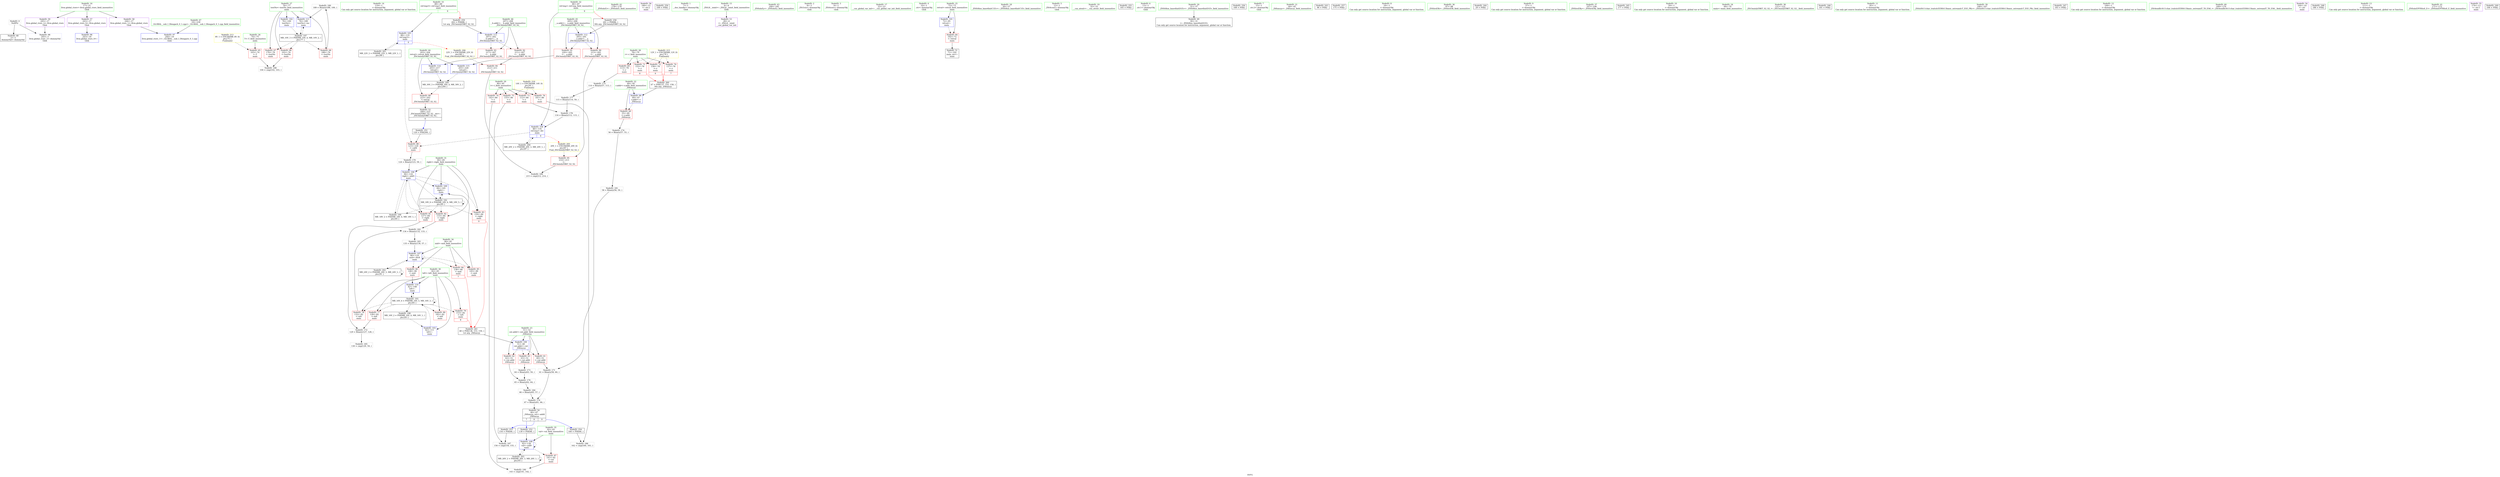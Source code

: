 digraph "SVFG" {
	label="SVFG";

	Node0x55567a2d10e0 [shape=record,color=grey,label="{NodeID: 0\nNullPtr}"];
	Node0x55567a2d10e0 -> Node0x55567a2dc350[style=solid];
	Node0x55567a2d10e0 -> Node0x55567a2dbd40[style=solid];
	Node0x55567a2e49a0 [shape=record,color=grey,label="{NodeID: 180\n189 = Binary(188, 100, )\n}"];
	Node0x55567a2e49a0 -> Node0x55567a2db7e0[style=solid];
	Node0x55567a2dbc40 [shape=record,color=blue,label="{NodeID: 97\n244\<--19\nllvm.global_ctors_1\<--_GLOBAL__sub_I_Dlougach_0_1.cpp\nGlob }"];
	Node0x55567a2d9430 [shape=record,color=green,label="{NodeID: 14\n119\<--1\n\<--dummyObj\nCan only get source location for instruction, argument, global var or function.}"];
	Node0x55567a2db7e0 [shape=record,color=blue,label="{NodeID: 111\n76\<--189\ntestNo\<--inc\nmain\n}"];
	Node0x55567a2db7e0 -> Node0x55567a2ee550[style=dashed];
	Node0x55567a2da140 [shape=record,color=green,label="{NodeID: 28\n78\<--79\nr\<--r_field_insensitive\nmain\n}"];
	Node0x55567a2da140 -> Node0x55567a2dd550[style=solid];
	Node0x55567a2da140 -> Node0x55567a2dd620[style=solid];
	Node0x55567a2da140 -> Node0x55567a2dd6f0[style=solid];
	Node0x55567a2da140 -> Node0x55567a2dd7c0[style=solid];
	Node0x55567a2dadc0 [shape=record,color=green,label="{NodeID: 42\n178\<--179\n_ZNSolsEi\<--_ZNSolsEi_field_insensitive\n}"];
	Node0x55567a2dca30 [shape=record,color=purple,label="{NodeID: 56\n180\<--15\n\<--.str.2\nmain\n}"];
	Node0x55567a2dd620 [shape=record,color=red,label="{NodeID: 70\n137\<--78\n\<--r\nmain\n|{<s0>7}}"];
	Node0x55567a2dd620:s0 -> Node0x55567a2fee70[style=solid,color=red];
	Node0x55567a2fe260 [shape=record,color=black,label="{NodeID: 250\n109 = PHI()\n}"];
	Node0x55567a2de180 [shape=record,color=red,label="{NodeID: 84\n138\<--90\n\<--mid\nmain\n|{<s0>7}}"];
	Node0x55567a2de180:s0 -> Node0x55567a2ff150[style=solid,color=red];
	Node0x55567a2d84c0 [shape=record,color=green,label="{NodeID: 1\n7\<--1\n__dso_handle\<--dummyObj\nGlob }"];
	Node0x55567a2e4b20 [shape=record,color=grey,label="{NodeID: 181\n58 = Binary(56, 59, )\n}"];
	Node0x55567a2e4b20 -> Node0x55567a2e3c20[style=solid];
	Node0x55567a2dbd40 [shape=record,color=blue, style = dotted,label="{NodeID: 98\n245\<--3\nllvm.global_ctors_2\<--dummyVal\nGlob }"];
	Node0x55567a2d9530 [shape=record,color=green,label="{NodeID: 15\n4\<--6\n_ZStL8__ioinit\<--_ZStL8__ioinit_field_insensitive\nGlob }"];
	Node0x55567a2d9530 -> Node0x55567a2dc7c0[style=solid];
	Node0x55567a2db8b0 [shape=record,color=blue,label="{NodeID: 112\n205\<--201\n__a.addr\<--__a\n_ZSt3minIyERKT_S2_S2_\n}"];
	Node0x55567a2db8b0 -> Node0x55567a2de660[style=dashed];
	Node0x55567a2db8b0 -> Node0x55567a2de730[style=dashed];
	Node0x55567a2da210 [shape=record,color=green,label="{NodeID: 29\n80\<--81\nt\<--t_field_insensitive\nmain\n}"];
	Node0x55567a2da210 -> Node0x55567a2dd890[style=solid];
	Node0x55567a2da210 -> Node0x55567a2dd960[style=solid];
	Node0x55567a2da210 -> Node0x55567a2dda30[style=solid];
	Node0x55567a2da210 -> Node0x55567a2ddb00[style=solid];
	Node0x55567a2daec0 [shape=record,color=green,label="{NodeID: 43\n184\<--185\n_ZNSolsEy\<--_ZNSolsEy_field_insensitive\n}"];
	Node0x55567a2dcb00 [shape=record,color=purple,label="{NodeID: 57\n243\<--17\nllvm.global_ctors_0\<--llvm.global_ctors\nGlob }"];
	Node0x55567a2dcb00 -> Node0x55567a2dbb40[style=solid];
	Node0x55567a2dd6f0 [shape=record,color=red,label="{NodeID: 71\n152\<--78\n\<--r\nmain\n|{<s0>8}}"];
	Node0x55567a2dd6f0:s0 -> Node0x55567a2fee70[style=solid,color=red];
	Node0x55567a2fe330 [shape=record,color=black,label="{NodeID: 251\n120 = PHI(200, )\n}"];
	Node0x55567a2fe330 -> Node0x55567a2de4c0[style=solid];
	Node0x55567a2de250 [shape=record,color=red,label="{NodeID: 85\n145\<--90\n\<--mid\nmain\n}"];
	Node0x55567a2de250 -> Node0x55567a2db640[style=solid];
	Node0x55567a2d8550 [shape=record,color=green,label="{NodeID: 2\n8\<--1\n_ZSt3cin\<--dummyObj\nGlob }"];
	Node0x55567a2e4ca0 [shape=record,color=grey,label="{NodeID: 182\n134 = Binary(132, 133, )\n}"];
	Node0x55567a2e4ca0 -> Node0x55567a2e4e20[style=solid];
	Node0x55567a2dbe40 [shape=record,color=blue,label="{NodeID: 99\n49\<--47\nr.addr\<--r\n_Z4funcyy\n}"];
	Node0x55567a2dbe40 -> Node0x55567a2dce00[style=dashed];
	Node0x55567a2d9630 [shape=record,color=green,label="{NodeID: 16\n17\<--21\nllvm.global_ctors\<--llvm.global_ctors_field_insensitive\nGlob }"];
	Node0x55567a2d9630 -> Node0x55567a2dcb00[style=solid];
	Node0x55567a2d9630 -> Node0x55567a2dcc00[style=solid];
	Node0x55567a2d9630 -> Node0x55567a2dcd00[style=solid];
	Node0x55567a2db980 [shape=record,color=blue,label="{NodeID: 113\n207\<--202\n__b.addr\<--__b\n_ZSt3minIyERKT_S2_S2_\n}"];
	Node0x55567a2db980 -> Node0x55567a2de800[style=dashed];
	Node0x55567a2db980 -> Node0x55567a2de8d0[style=dashed];
	Node0x55567a2da2e0 [shape=record,color=green,label="{NodeID: 30\n82\<--83\nleft\<--left_field_insensitive\nmain\n}"];
	Node0x55567a2da2e0 -> Node0x55567a2ddbd0[style=solid];
	Node0x55567a2da2e0 -> Node0x55567a2ddca0[style=solid];
	Node0x55567a2da2e0 -> Node0x55567a2ddd70[style=solid];
	Node0x55567a2da2e0 -> Node0x55567a2dde40[style=solid];
	Node0x55567a2da2e0 -> Node0x55567a2dc180[style=solid];
	Node0x55567a2da2e0 -> Node0x55567a2db710[style=solid];
	Node0x55567a2dafc0 [shape=record,color=green,label="{NodeID: 44\n203\<--204\nretval\<--retval_field_insensitive\n_ZSt3minIyERKT_S2_S2_\n}"];
	Node0x55567a2dafc0 -> Node0x55567a2de590[style=solid];
	Node0x55567a2dafc0 -> Node0x55567a2dba50[style=solid];
	Node0x55567a2dafc0 -> Node0x55567a2e0ba0[style=solid];
	Node0x55567a2dcc00 [shape=record,color=purple,label="{NodeID: 58\n244\<--17\nllvm.global_ctors_1\<--llvm.global_ctors\nGlob }"];
	Node0x55567a2dcc00 -> Node0x55567a2dbc40[style=solid];
	Node0x55567a2dd7c0 [shape=record,color=red,label="{NodeID: 72\n158\<--78\n\<--r\nmain\n|{<s0>9}}"];
	Node0x55567a2dd7c0:s0 -> Node0x55567a2fee70[style=solid,color=red];
	Node0x55567a2fe4f0 [shape=record,color=black,label="{NodeID: 252\n139 = PHI(46, )\n}"];
	Node0x55567a2fe4f0 -> Node0x55567a2db570[style=solid];
	Node0x55567a2de320 [shape=record,color=red,label="{NodeID: 86\n148\<--90\n\<--mid\nmain\n}"];
	Node0x55567a2de320 -> Node0x55567a2db710[style=solid];
	Node0x55567a2d85e0 [shape=record,color=green,label="{NodeID: 3\n9\<--1\n_ZSt4cerr\<--dummyObj\nGlob }"];
	Node0x55567a2e4e20 [shape=record,color=grey,label="{NodeID: 183\n135 = Binary(134, 57, )\n}"];
	Node0x55567a2e4e20 -> Node0x55567a2db4a0[style=solid];
	Node0x55567a2dbf10 [shape=record,color=blue,label="{NodeID: 100\n51\<--48\ncnt.addr\<--cnt\n_Z4funcyy\n}"];
	Node0x55567a2dbf10 -> Node0x55567a2dced0[style=dashed];
	Node0x55567a2dbf10 -> Node0x55567a2dcfa0[style=dashed];
	Node0x55567a2dbf10 -> Node0x55567a2dd070[style=dashed];
	Node0x55567a2d9730 [shape=record,color=green,label="{NodeID: 17\n22\<--23\n__cxx_global_var_init\<--__cxx_global_var_init_field_insensitive\n}"];
	Node0x55567a2ee550 [shape=record,color=black,label="{NodeID: 197\nMR_10V_3 = PHI(MR_10V_4, MR_10V_2, )\npts\{77 \}\n}"];
	Node0x55567a2ee550 -> Node0x55567a2dd2e0[style=dashed];
	Node0x55567a2ee550 -> Node0x55567a2dd3b0[style=dashed];
	Node0x55567a2ee550 -> Node0x55567a2dd480[style=dashed];
	Node0x55567a2ee550 -> Node0x55567a2db7e0[style=dashed];
	Node0x55567a2dba50 [shape=record,color=blue,label="{NodeID: 114\n203\<--217\nretval\<--\n_ZSt3minIyERKT_S2_S2_\n}"];
	Node0x55567a2dba50 -> Node0x55567a2f0850[style=dashed];
	Node0x55567a2da3b0 [shape=record,color=green,label="{NodeID: 31\n84\<--85\nright\<--right_field_insensitive\nmain\n}"];
	Node0x55567a2da3b0 -> Node0x55567a2ddf10[style=solid];
	Node0x55567a2da3b0 -> Node0x55567a2ddfe0[style=solid];
	Node0x55567a2da3b0 -> Node0x55567a2de0b0[style=solid];
	Node0x55567a2da3b0 -> Node0x55567a2db3d0[style=solid];
	Node0x55567a2da3b0 -> Node0x55567a2db640[style=solid];
	Node0x55567a2db090 [shape=record,color=green,label="{NodeID: 45\n205\<--206\n__a.addr\<--__a.addr_field_insensitive\n_ZSt3minIyERKT_S2_S2_\n}"];
	Node0x55567a2db090 -> Node0x55567a2de660[style=solid];
	Node0x55567a2db090 -> Node0x55567a2de730[style=solid];
	Node0x55567a2db090 -> Node0x55567a2db8b0[style=solid];
	Node0x55567a2dcd00 [shape=record,color=purple,label="{NodeID: 59\n245\<--17\nllvm.global_ctors_2\<--llvm.global_ctors\nGlob }"];
	Node0x55567a2dcd00 -> Node0x55567a2dbd40[style=solid];
	Node0x55567a2dd890 [shape=record,color=red,label="{NodeID: 73\n112\<--80\n\<--t\nmain\n}"];
	Node0x55567a2dd890 -> Node0x55567a2e46a0[style=solid];
	Node0x55567a2fe5f0 [shape=record,color=black,label="{NodeID: 253\n154 = PHI(46, )\n}"];
	Node0x55567a2fe5f0 -> Node0x55567a2e5420[style=solid];
	Node0x55567a2e3aa0 [shape=record,color=grey,label="{NodeID: 170\n124 = Binary(123, 59, )\n}"];
	Node0x55567a2e3aa0 -> Node0x55567a2db3d0[style=solid];
	Node0x55567a2de3f0 [shape=record,color=red,label="{NodeID: 87\n141\<--92\n\<--val\nmain\n}"];
	Node0x55567a2de3f0 -> Node0x55567a2e58a0[style=solid];
	Node0x55567a2d8670 [shape=record,color=green,label="{NodeID: 4\n10\<--1\n.str\<--dummyObj\nGlob }"];
	Node0x55567a2e4fa0 [shape=record,color=grey,label="{NodeID: 184\n66 = Binary(65, 57, )\n}"];
	Node0x55567a2e4fa0 -> Node0x55567a2e43a0[style=solid];
	Node0x55567a2dbfe0 [shape=record,color=blue,label="{NodeID: 101\n72\<--95\nretval\<--\nmain\n}"];
	Node0x55567a2dbfe0 -> Node0x55567a2dd140[style=dashed];
	Node0x55567a2d9830 [shape=record,color=green,label="{NodeID: 18\n26\<--27\n_ZNSt8ios_base4InitC1Ev\<--_ZNSt8ios_base4InitC1Ev_field_insensitive\n}"];
	Node0x55567a2eea50 [shape=record,color=black,label="{NodeID: 198\nMR_16V_2 = PHI(MR_16V_4, MR_16V_1, )\npts\{83 \}\n}"];
	Node0x55567a2eea50 -> Node0x55567a2dc180[style=dashed];
	Node0x55567a2e0ba0 [shape=record,color=blue,label="{NodeID: 115\n203\<--220\nretval\<--\n_ZSt3minIyERKT_S2_S2_\n}"];
	Node0x55567a2e0ba0 -> Node0x55567a2f0850[style=dashed];
	Node0x55567a2da480 [shape=record,color=green,label="{NodeID: 32\n86\<--87\nref.tmp\<--ref.tmp_field_insensitive\nmain\n|{|<s1>6}}"];
	Node0x55567a2da480 -> Node0x55567a2dc250[style=solid];
	Node0x55567a2da480:s1 -> Node0x55567a2feb90[style=solid,color=red];
	Node0x55567a2db160 [shape=record,color=green,label="{NodeID: 46\n207\<--208\n__b.addr\<--__b.addr_field_insensitive\n_ZSt3minIyERKT_S2_S2_\n}"];
	Node0x55567a2db160 -> Node0x55567a2de800[style=solid];
	Node0x55567a2db160 -> Node0x55567a2de8d0[style=solid];
	Node0x55567a2db160 -> Node0x55567a2db980[style=solid];
	Node0x55567a2dce00 [shape=record,color=red,label="{NodeID: 60\n55\<--49\n\<--r.addr\n_Z4funcyy\n}"];
	Node0x55567a2dce00 -> Node0x55567a2e40a0[style=solid];
	Node0x55567a2dd960 [shape=record,color=red,label="{NodeID: 74\n142\<--80\n\<--t\nmain\n}"];
	Node0x55567a2dd960 -> Node0x55567a2e58a0[style=solid];
	Node0x55567a2fe730 [shape=record,color=black,label="{NodeID: 254\n160 = PHI(46, )\n}"];
	Node0x55567a2fe730 -> Node0x55567a2e52a0[style=solid];
	Node0x55567a2e3c20 [shape=record,color=grey,label="{NodeID: 171\n61 = Binary(58, 60, )\n}"];
	Node0x55567a2e3c20 -> Node0x55567a2e43a0[style=solid];
	Node0x55567a2de4c0 [shape=record,color=red,label="{NodeID: 88\n123\<--120\n\<--call4\nmain\n}"];
	Node0x55567a2de4c0 -> Node0x55567a2e3aa0[style=solid];
	Node0x55567a2d8eb0 [shape=record,color=green,label="{NodeID: 5\n12\<--1\n_ZSt4cout\<--dummyObj\nGlob }"];
	Node0x55567a2e5120 [shape=record,color=grey,label="{NodeID: 185\n130 = cmp(129, 59, )\n}"];
	Node0x55567a2dc0b0 [shape=record,color=blue,label="{NodeID: 102\n76\<--100\ntestNo\<--\nmain\n}"];
	Node0x55567a2dc0b0 -> Node0x55567a2ee550[style=dashed];
	Node0x55567a2d9930 [shape=record,color=green,label="{NodeID: 19\n32\<--33\n__cxa_atexit\<--__cxa_atexit_field_insensitive\n}"];
	Node0x55567a2eef50 [shape=record,color=black,label="{NodeID: 199\nMR_18V_2 = PHI(MR_18V_4, MR_18V_1, )\npts\{85 \}\n}"];
	Node0x55567a2eef50 -> Node0x55567a2db3d0[style=dashed];
	Node0x55567a2da550 [shape=record,color=green,label="{NodeID: 33\n88\<--89\nref.tmp3\<--ref.tmp3_field_insensitive\nmain\n|{|<s1>6}}"];
	Node0x55567a2da550 -> Node0x55567a2db300[style=solid];
	Node0x55567a2da550:s1 -> Node0x55567a2fed30[style=solid,color=red];
	Node0x55567a2f1ef0 [shape=record,color=yellow,style=double,label="{NodeID: 213\n8V_1 = ENCHI(MR_8V_0)\npts\{75 \}\nFun[main]}"];
	Node0x55567a2f1ef0 -> Node0x55567a2dd210[style=dashed];
	Node0x55567a2db230 [shape=record,color=green,label="{NodeID: 47\n19\<--239\n_GLOBAL__sub_I_Dlougach_0_1.cpp\<--_GLOBAL__sub_I_Dlougach_0_1.cpp_field_insensitive\n}"];
	Node0x55567a2db230 -> Node0x55567a2dbc40[style=solid];
	Node0x55567a2dced0 [shape=record,color=red,label="{NodeID: 61\n60\<--51\n\<--cnt.addr\n_Z4funcyy\n}"];
	Node0x55567a2dced0 -> Node0x55567a2e3c20[style=solid];
	Node0x55567a2dda30 [shape=record,color=red,label="{NodeID: 75\n155\<--80\n\<--t\nmain\n}"];
	Node0x55567a2dda30 -> Node0x55567a2e5420[style=solid];
	Node0x55567a2fe870 [shape=record,color=black,label="{NodeID: 255\n165 = PHI()\n}"];
	Node0x55567a2e3da0 [shape=record,color=grey,label="{NodeID: 172\n129 = Binary(127, 128, )\n}"];
	Node0x55567a2e3da0 -> Node0x55567a2e5120[style=solid];
	Node0x55567a2de590 [shape=record,color=red,label="{NodeID: 89\n223\<--203\n\<--retval\n_ZSt3minIyERKT_S2_S2_\n}"];
	Node0x55567a2de590 -> Node0x55567a2dc6f0[style=solid];
	Node0x55567a2d8f40 [shape=record,color=green,label="{NodeID: 6\n13\<--1\n.str.1\<--dummyObj\nGlob }"];
	Node0x55567a2e52a0 [shape=record,color=grey,label="{NodeID: 186\n162 = cmp(160, 161, )\n}"];
	Node0x55567a2dc180 [shape=record,color=blue,label="{NodeID: 103\n82\<--111\nleft\<--\nmain\n}"];
	Node0x55567a2dc180 -> Node0x55567a2df450[style=dashed];
	Node0x55567a2d9a30 [shape=record,color=green,label="{NodeID: 20\n31\<--37\n_ZNSt8ios_base4InitD1Ev\<--_ZNSt8ios_base4InitD1Ev_field_insensitive\n}"];
	Node0x55567a2d9a30 -> Node0x55567a2dc450[style=solid];
	Node0x55567a2ef450 [shape=record,color=black,label="{NodeID: 200\nMR_20V_2 = PHI(MR_20V_3, MR_20V_1, )\npts\{87 \}\n}"];
	Node0x55567a2ef450 -> Node0x55567a2dc250[style=dashed];
	Node0x55567a2da620 [shape=record,color=green,label="{NodeID: 34\n90\<--91\nmid\<--mid_field_insensitive\nmain\n}"];
	Node0x55567a2da620 -> Node0x55567a2de180[style=solid];
	Node0x55567a2da620 -> Node0x55567a2de250[style=solid];
	Node0x55567a2da620 -> Node0x55567a2de320[style=solid];
	Node0x55567a2da620 -> Node0x55567a2db4a0[style=solid];
	Node0x55567a2dc350 [shape=record,color=black,label="{NodeID: 48\n2\<--3\ndummyVal\<--dummyVal\n}"];
	Node0x55567a2dcfa0 [shape=record,color=red,label="{NodeID: 62\n62\<--51\n\<--cnt.addr\n_Z4funcyy\n}"];
	Node0x55567a2dcfa0 -> Node0x55567a2e4820[style=solid];
	Node0x55567a2ddb00 [shape=record,color=red,label="{NodeID: 76\n161\<--80\n\<--t\nmain\n}"];
	Node0x55567a2ddb00 -> Node0x55567a2e52a0[style=solid];
	Node0x55567a2fe940 [shape=record,color=black,label="{NodeID: 256\n168 = PHI()\n}"];
	Node0x55567a2e3f20 [shape=record,color=grey,label="{NodeID: 173\n64 = Binary(63, 59, )\n}"];
	Node0x55567a2e3f20 -> Node0x55567a2e4820[style=solid];
	Node0x55567a2de660 [shape=record,color=red,label="{NodeID: 90\n213\<--205\n\<--__a.addr\n_ZSt3minIyERKT_S2_S2_\n}"];
	Node0x55567a2de660 -> Node0x55567a2dea70[style=solid];
	Node0x55567a2d8fd0 [shape=record,color=green,label="{NodeID: 7\n15\<--1\n.str.2\<--dummyObj\nGlob }"];
	Node0x55567a2e5420 [shape=record,color=grey,label="{NodeID: 187\n156 = cmp(154, 155, )\n}"];
	Node0x55567a2dc250 [shape=record,color=blue,label="{NodeID: 104\n86\<--116\nref.tmp\<--div\nmain\n|{|<s2>6}}"];
	Node0x55567a2dc250 -> Node0x55567a2de4c0[style=dashed];
	Node0x55567a2dc250 -> Node0x55567a2ef450[style=dashed];
	Node0x55567a2dc250:s2 -> Node0x55567a2f0d50[style=dashed,color=red];
	Node0x55567a2d9b30 [shape=record,color=green,label="{NodeID: 21\n44\<--45\n_Z4funcyy\<--_Z4funcyy_field_insensitive\n}"];
	Node0x55567a2ef950 [shape=record,color=black,label="{NodeID: 201\nMR_22V_2 = PHI(MR_22V_3, MR_22V_1, )\npts\{89 \}\n}"];
	Node0x55567a2ef950 -> Node0x55567a2db300[style=dashed];
	Node0x55567a2da6f0 [shape=record,color=green,label="{NodeID: 35\n92\<--93\nval\<--val_field_insensitive\nmain\n}"];
	Node0x55567a2da6f0 -> Node0x55567a2de3f0[style=solid];
	Node0x55567a2da6f0 -> Node0x55567a2db570[style=solid];
	Node0x55567a2f20b0 [shape=record,color=yellow,style=double,label="{NodeID: 215\n12V_1 = ENCHI(MR_12V_0)\npts\{79 \}\nFun[main]}"];
	Node0x55567a2f20b0 -> Node0x55567a2dd550[style=dashed];
	Node0x55567a2f20b0 -> Node0x55567a2dd620[style=dashed];
	Node0x55567a2f20b0 -> Node0x55567a2dd6f0[style=dashed];
	Node0x55567a2f20b0 -> Node0x55567a2dd7c0[style=dashed];
	Node0x55567a2dc450 [shape=record,color=black,label="{NodeID: 49\n30\<--31\n\<--_ZNSt8ios_base4InitD1Ev\nCan only get source location for instruction, argument, global var or function.}"];
	Node0x55567a2dd070 [shape=record,color=red,label="{NodeID: 63\n63\<--51\n\<--cnt.addr\n_Z4funcyy\n}"];
	Node0x55567a2dd070 -> Node0x55567a2e3f20[style=solid];
	Node0x55567a098200 [shape=record,color=black,label="{NodeID: 243\n96 = PHI()\n}"];
	Node0x55567a2ddbd0 [shape=record,color=red,label="{NodeID: 77\n128\<--82\n\<--left\nmain\n}"];
	Node0x55567a2ddbd0 -> Node0x55567a2e3da0[style=solid];
	Node0x55567a2fea10 [shape=record,color=black,label="{NodeID: 257\n175 = PHI()\n}"];
	Node0x55567a2e40a0 [shape=record,color=grey,label="{NodeID: 174\n56 = Binary(57, 55, )\n}"];
	Node0x55567a2e40a0 -> Node0x55567a2e4b20[style=solid];
	Node0x55567a2de730 [shape=record,color=red,label="{NodeID: 91\n220\<--205\n\<--__a.addr\n_ZSt3minIyERKT_S2_S2_\n}"];
	Node0x55567a2de730 -> Node0x55567a2e0ba0[style=solid];
	Node0x55567a2d9060 [shape=record,color=green,label="{NodeID: 8\n18\<--1\n\<--dummyObj\nCan only get source location for instruction, argument, global var or function.}"];
	Node0x55567a2e55a0 [shape=record,color=grey,label="{NodeID: 188\n104 = cmp(102, 103, )\n}"];
	Node0x55567a2db300 [shape=record,color=blue,label="{NodeID: 105\n88\<--119\nref.tmp3\<--\nmain\n|{|<s2>6}}"];
	Node0x55567a2db300 -> Node0x55567a2de4c0[style=dashed];
	Node0x55567a2db300 -> Node0x55567a2ef950[style=dashed];
	Node0x55567a2db300:s2 -> Node0x55567a2f1870[style=dashed,color=red];
	Node0x55567a2d9c30 [shape=record,color=green,label="{NodeID: 22\n49\<--50\nr.addr\<--r.addr_field_insensitive\n_Z4funcyy\n}"];
	Node0x55567a2d9c30 -> Node0x55567a2dce00[style=solid];
	Node0x55567a2d9c30 -> Node0x55567a2dbe40[style=solid];
	Node0x55567a2efe50 [shape=record,color=black,label="{NodeID: 202\nMR_24V_2 = PHI(MR_24V_3, MR_24V_1, )\npts\{91 \}\n}"];
	Node0x55567a2efe50 -> Node0x55567a2db4a0[style=dashed];
	Node0x55567a2efe50 -> Node0x55567a2efe50[style=dashed];
	Node0x55567a2da7c0 [shape=record,color=green,label="{NodeID: 36\n97\<--98\n_ZNSirsERi\<--_ZNSirsERi_field_insensitive\n}"];
	Node0x55567a2f2190 [shape=record,color=yellow,style=double,label="{NodeID: 216\n14V_1 = ENCHI(MR_14V_0)\npts\{81 \}\nFun[main]}"];
	Node0x55567a2f2190 -> Node0x55567a2dd890[style=dashed];
	Node0x55567a2f2190 -> Node0x55567a2dd960[style=dashed];
	Node0x55567a2f2190 -> Node0x55567a2dda30[style=dashed];
	Node0x55567a2f2190 -> Node0x55567a2ddb00[style=dashed];
	Node0x55567a2dc550 [shape=record,color=black,label="{NodeID: 50\n46\<--67\n_Z4funcyy_ret\<--add4\n_Z4funcyy\n|{<s0>7|<s1>8|<s2>9}}"];
	Node0x55567a2dc550:s0 -> Node0x55567a2fe4f0[style=solid,color=blue];
	Node0x55567a2dc550:s1 -> Node0x55567a2fe5f0[style=solid,color=blue];
	Node0x55567a2dc550:s2 -> Node0x55567a2fe730[style=solid,color=blue];
	Node0x55567a2dd140 [shape=record,color=red,label="{NodeID: 64\n192\<--72\n\<--retval\nmain\n}"];
	Node0x55567a2dd140 -> Node0x55567a2dc620[style=solid];
	Node0x55567a2fdc00 [shape=record,color=black,label="{NodeID: 244\n29 = PHI()\n}"];
	Node0x55567a2ddca0 [shape=record,color=red,label="{NodeID: 78\n132\<--82\n\<--left\nmain\n}"];
	Node0x55567a2ddca0 -> Node0x55567a2e4ca0[style=solid];
	Node0x55567a2feb90 [shape=record,color=black,label="{NodeID: 258\n201 = PHI(86, )\n0th arg _ZSt3minIyERKT_S2_S2_ }"];
	Node0x55567a2feb90 -> Node0x55567a2db8b0[style=solid];
	Node0x55567a2e4220 [shape=record,color=grey,label="{NodeID: 175\n114 = Binary(57, 113, )\n}"];
	Node0x55567a2e4220 -> Node0x55567a2e4520[style=solid];
	Node0x55567a2de800 [shape=record,color=red,label="{NodeID: 92\n211\<--207\n\<--__b.addr\n_ZSt3minIyERKT_S2_S2_\n}"];
	Node0x55567a2de800 -> Node0x55567a2de9a0[style=solid];
	Node0x55567a2d90f0 [shape=record,color=green,label="{NodeID: 9\n57\<--1\n\<--dummyObj\nCan only get source location for instruction, argument, global var or function.}"];
	Node0x55567a2e5720 [shape=record,color=grey,label="{NodeID: 189\n215 = cmp(212, 214, )\n}"];
	Node0x55567a2db3d0 [shape=record,color=blue,label="{NodeID: 106\n84\<--124\nright\<--add5\nmain\n}"];
	Node0x55567a2db3d0 -> Node0x55567a2ddf10[style=dashed];
	Node0x55567a2db3d0 -> Node0x55567a2ddfe0[style=dashed];
	Node0x55567a2db3d0 -> Node0x55567a2de0b0[style=dashed];
	Node0x55567a2db3d0 -> Node0x55567a2db640[style=dashed];
	Node0x55567a2db3d0 -> Node0x55567a2def50[style=dashed];
	Node0x55567a2db3d0 -> Node0x55567a2eef50[style=dashed];
	Node0x55567a2d9d00 [shape=record,color=green,label="{NodeID: 23\n51\<--52\ncnt.addr\<--cnt.addr_field_insensitive\n_Z4funcyy\n}"];
	Node0x55567a2d9d00 -> Node0x55567a2dced0[style=solid];
	Node0x55567a2d9d00 -> Node0x55567a2dcfa0[style=solid];
	Node0x55567a2d9d00 -> Node0x55567a2dd070[style=solid];
	Node0x55567a2d9d00 -> Node0x55567a2dbf10[style=solid];
	Node0x55567a2f0350 [shape=record,color=black,label="{NodeID: 203\nMR_26V_2 = PHI(MR_26V_3, MR_26V_1, )\npts\{93 \}\n}"];
	Node0x55567a2f0350 -> Node0x55567a2db570[style=dashed];
	Node0x55567a2f0350 -> Node0x55567a2f0350[style=dashed];
	Node0x55567a2da8c0 [shape=record,color=green,label="{NodeID: 37\n107\<--108\n_ZNSirsERy\<--_ZNSirsERy_field_insensitive\n}"];
	Node0x55567a2dc620 [shape=record,color=black,label="{NodeID: 51\n71\<--192\nmain_ret\<--\nmain\n}"];
	Node0x55567a2dd210 [shape=record,color=red,label="{NodeID: 65\n103\<--74\n\<--T\nmain\n}"];
	Node0x55567a2dd210 -> Node0x55567a2e55a0[style=solid];
	Node0x55567a2fdd00 [shape=record,color=black,label="{NodeID: 245\n177 = PHI()\n}"];
	Node0x55567a2ddd70 [shape=record,color=red,label="{NodeID: 79\n153\<--82\n\<--left\nmain\n|{<s0>8}}"];
	Node0x55567a2ddd70:s0 -> Node0x55567a2ff150[style=solid,color=red];
	Node0x55567a2fed30 [shape=record,color=black,label="{NodeID: 259\n202 = PHI(88, )\n1st arg _ZSt3minIyERKT_S2_S2_ }"];
	Node0x55567a2fed30 -> Node0x55567a2db980[style=solid];
	Node0x55567a2e43a0 [shape=record,color=grey,label="{NodeID: 176\n67 = Binary(61, 66, )\n}"];
	Node0x55567a2e43a0 -> Node0x55567a2dc550[style=solid];
	Node0x55567a2de8d0 [shape=record,color=red,label="{NodeID: 93\n217\<--207\n\<--__b.addr\n_ZSt3minIyERKT_S2_S2_\n}"];
	Node0x55567a2de8d0 -> Node0x55567a2dba50[style=solid];
	Node0x55567a2d9180 [shape=record,color=green,label="{NodeID: 10\n59\<--1\n\<--dummyObj\nCan only get source location for instruction, argument, global var or function.}"];
	Node0x55567a2e58a0 [shape=record,color=grey,label="{NodeID: 190\n143 = cmp(141, 142, )\n}"];
	Node0x55567a2db4a0 [shape=record,color=blue,label="{NodeID: 107\n90\<--135\nmid\<--div8\nmain\n}"];
	Node0x55567a2db4a0 -> Node0x55567a2de180[style=dashed];
	Node0x55567a2db4a0 -> Node0x55567a2de250[style=dashed];
	Node0x55567a2db4a0 -> Node0x55567a2de320[style=dashed];
	Node0x55567a2db4a0 -> Node0x55567a2db4a0[style=dashed];
	Node0x55567a2db4a0 -> Node0x55567a2efe50[style=dashed];
	Node0x55567a2d9dd0 [shape=record,color=green,label="{NodeID: 24\n69\<--70\nmain\<--main_field_insensitive\n}"];
	Node0x55567a2f0850 [shape=record,color=black,label="{NodeID: 204\nMR_30V_3 = PHI(MR_30V_4, MR_30V_2, )\npts\{204 \}\n}"];
	Node0x55567a2f0850 -> Node0x55567a2de590[style=dashed];
	Node0x55567a2da9c0 [shape=record,color=green,label="{NodeID: 38\n121\<--122\n_ZSt3minIyERKT_S2_S2_\<--_ZSt3minIyERKT_S2_S2__field_insensitive\n}"];
	Node0x55567a2dc6f0 [shape=record,color=black,label="{NodeID: 52\n200\<--223\n_ZSt3minIyERKT_S2_S2__ret\<--\n_ZSt3minIyERKT_S2_S2_\n|{<s0>6}}"];
	Node0x55567a2dc6f0:s0 -> Node0x55567a2fe330[style=solid,color=blue];
	Node0x55567a2dd2e0 [shape=record,color=red,label="{NodeID: 66\n102\<--76\n\<--testNo\nmain\n}"];
	Node0x55567a2dd2e0 -> Node0x55567a2e55a0[style=solid];
	Node0x55567a2fde60 [shape=record,color=black,label="{NodeID: 246\n181 = PHI()\n}"];
	Node0x55567a2dde40 [shape=record,color=red,label="{NodeID: 80\n182\<--82\n\<--left\nmain\n}"];
	Node0x55567a2fee70 [shape=record,color=black,label="{NodeID: 260\n47 = PHI(137, 152, 158, )\n0th arg _Z4funcyy }"];
	Node0x55567a2fee70 -> Node0x55567a2dbe40[style=solid];
	Node0x55567a2e4520 [shape=record,color=grey,label="{NodeID: 177\n115 = Binary(114, 59, )\n}"];
	Node0x55567a2e4520 -> Node0x55567a2e46a0[style=solid];
	Node0x55567a2de9a0 [shape=record,color=red,label="{NodeID: 94\n212\<--211\n\<--\n_ZSt3minIyERKT_S2_S2_\n}"];
	Node0x55567a2de9a0 -> Node0x55567a2e5720[style=solid];
	Node0x55567a2d9210 [shape=record,color=green,label="{NodeID: 11\n95\<--1\n\<--dummyObj\nCan only get source location for instruction, argument, global var or function.}"];
	Node0x55567a2db570 [shape=record,color=blue,label="{NodeID: 108\n92\<--139\nval\<--call9\nmain\n}"];
	Node0x55567a2db570 -> Node0x55567a2de3f0[style=dashed];
	Node0x55567a2db570 -> Node0x55567a2db570[style=dashed];
	Node0x55567a2db570 -> Node0x55567a2f0350[style=dashed];
	Node0x55567a2d9ed0 [shape=record,color=green,label="{NodeID: 25\n72\<--73\nretval\<--retval_field_insensitive\nmain\n}"];
	Node0x55567a2d9ed0 -> Node0x55567a2dd140[style=solid];
	Node0x55567a2d9ed0 -> Node0x55567a2dbfe0[style=solid];
	Node0x55567a2f0d50 [shape=record,color=yellow,style=double,label="{NodeID: 205\n20V_1 = ENCHI(MR_20V_0)\npts\{87 \}\nFun[_ZSt3minIyERKT_S2_S2_]}"];
	Node0x55567a2f0d50 -> Node0x55567a2dea70[style=dashed];
	Node0x55567a2daac0 [shape=record,color=green,label="{NodeID: 39\n166\<--167\n_ZStlsISt11char_traitsIcEERSt13basic_ostreamIcT_ES5_PKc\<--_ZStlsISt11char_traitsIcEERSt13basic_ostreamIcT_ES5_PKc_field_insensitive\n}"];
	Node0x55567a2dc7c0 [shape=record,color=purple,label="{NodeID: 53\n28\<--4\n\<--_ZStL8__ioinit\n__cxx_global_var_init\n}"];
	Node0x55567a2dd3b0 [shape=record,color=red,label="{NodeID: 67\n176\<--76\n\<--testNo\nmain\n}"];
	Node0x55567a2fdf60 [shape=record,color=black,label="{NodeID: 247\n183 = PHI()\n}"];
	Node0x55567a2ddf10 [shape=record,color=red,label="{NodeID: 81\n127\<--84\n\<--right\nmain\n}"];
	Node0x55567a2ddf10 -> Node0x55567a2e3da0[style=solid];
	Node0x55567a2ff150 [shape=record,color=black,label="{NodeID: 261\n48 = PHI(138, 153, 159, )\n1st arg _Z4funcyy }"];
	Node0x55567a2ff150 -> Node0x55567a2dbf10[style=solid];
	Node0x55567a2e46a0 [shape=record,color=grey,label="{NodeID: 178\n116 = Binary(112, 115, )\n}"];
	Node0x55567a2e46a0 -> Node0x55567a2dc250[style=solid];
	Node0x55567a2dea70 [shape=record,color=red,label="{NodeID: 95\n214\<--213\n\<--\n_ZSt3minIyERKT_S2_S2_\n}"];
	Node0x55567a2dea70 -> Node0x55567a2e5720[style=solid];
	Node0x55567a2d92a0 [shape=record,color=green,label="{NodeID: 12\n100\<--1\n\<--dummyObj\nCan only get source location for instruction, argument, global var or function.}"];
	Node0x55567a2def50 [shape=record,color=black,label="{NodeID: 192\nMR_18V_6 = PHI(MR_18V_4, MR_18V_5, )\npts\{85 \}\n}"];
	Node0x55567a2def50 -> Node0x55567a2ddf10[style=dashed];
	Node0x55567a2def50 -> Node0x55567a2ddfe0[style=dashed];
	Node0x55567a2def50 -> Node0x55567a2de0b0[style=dashed];
	Node0x55567a2def50 -> Node0x55567a2db640[style=dashed];
	Node0x55567a2def50 -> Node0x55567a2def50[style=dashed];
	Node0x55567a2def50 -> Node0x55567a2eef50[style=dashed];
	Node0x55567a2db640 [shape=record,color=blue,label="{NodeID: 109\n84\<--145\nright\<--\nmain\n}"];
	Node0x55567a2db640 -> Node0x55567a2def50[style=dashed];
	Node0x55567a2d9fa0 [shape=record,color=green,label="{NodeID: 26\n74\<--75\nT\<--T_field_insensitive\nmain\n}"];
	Node0x55567a2d9fa0 -> Node0x55567a2dd210[style=solid];
	Node0x55567a2f1870 [shape=record,color=yellow,style=double,label="{NodeID: 206\n22V_1 = ENCHI(MR_22V_0)\npts\{89 \}\nFun[_ZSt3minIyERKT_S2_S2_]}"];
	Node0x55567a2f1870 -> Node0x55567a2de9a0[style=dashed];
	Node0x55567a2dabc0 [shape=record,color=green,label="{NodeID: 40\n169\<--170\n_ZSt4endlIcSt11char_traitsIcEERSt13basic_ostreamIT_T0_ES6_\<--_ZSt4endlIcSt11char_traitsIcEERSt13basic_ostreamIT_T0_ES6__field_insensitive\n}"];
	Node0x55567a2dc890 [shape=record,color=purple,label="{NodeID: 54\n164\<--10\n\<--.str\nmain\n}"];
	Node0x55567a2dd480 [shape=record,color=red,label="{NodeID: 68\n188\<--76\n\<--testNo\nmain\n}"];
	Node0x55567a2dd480 -> Node0x55567a2e49a0[style=solid];
	Node0x55567a2fe060 [shape=record,color=black,label="{NodeID: 248\n186 = PHI()\n}"];
	Node0x55567a2ddfe0 [shape=record,color=red,label="{NodeID: 82\n133\<--84\n\<--right\nmain\n}"];
	Node0x55567a2ddfe0 -> Node0x55567a2e4ca0[style=solid];
	Node0x55567a2e4820 [shape=record,color=grey,label="{NodeID: 179\n65 = Binary(62, 64, )\n}"];
	Node0x55567a2e4820 -> Node0x55567a2e4fa0[style=solid];
	Node0x55567a2dbb40 [shape=record,color=blue,label="{NodeID: 96\n243\<--18\nllvm.global_ctors_0\<--\nGlob }"];
	Node0x55567a2d9330 [shape=record,color=green,label="{NodeID: 13\n111\<--1\n\<--dummyObj\nCan only get source location for instruction, argument, global var or function.}"];
	Node0x55567a2df450 [shape=record,color=black,label="{NodeID: 193\nMR_16V_4 = PHI(MR_16V_5, MR_16V_3, )\npts\{83 \}\n}"];
	Node0x55567a2df450 -> Node0x55567a2ddbd0[style=dashed];
	Node0x55567a2df450 -> Node0x55567a2ddca0[style=dashed];
	Node0x55567a2df450 -> Node0x55567a2ddd70[style=dashed];
	Node0x55567a2df450 -> Node0x55567a2dde40[style=dashed];
	Node0x55567a2df450 -> Node0x55567a2db710[style=dashed];
	Node0x55567a2df450 -> Node0x55567a2df450[style=dashed];
	Node0x55567a2df450 -> Node0x55567a2eea50[style=dashed];
	Node0x55567a2db710 [shape=record,color=blue,label="{NodeID: 110\n82\<--148\nleft\<--\nmain\n}"];
	Node0x55567a2db710 -> Node0x55567a2df450[style=dashed];
	Node0x55567a2da070 [shape=record,color=green,label="{NodeID: 27\n76\<--77\ntestNo\<--testNo_field_insensitive\nmain\n}"];
	Node0x55567a2da070 -> Node0x55567a2dd2e0[style=solid];
	Node0x55567a2da070 -> Node0x55567a2dd3b0[style=solid];
	Node0x55567a2da070 -> Node0x55567a2dd480[style=solid];
	Node0x55567a2da070 -> Node0x55567a2dc0b0[style=solid];
	Node0x55567a2da070 -> Node0x55567a2db7e0[style=solid];
	Node0x55567a2dacc0 [shape=record,color=green,label="{NodeID: 41\n171\<--172\n_ZNSolsEPFRSoS_E\<--_ZNSolsEPFRSoS_E_field_insensitive\n}"];
	Node0x55567a2dc960 [shape=record,color=purple,label="{NodeID: 55\n174\<--13\n\<--.str.1\nmain\n}"];
	Node0x55567a2dd550 [shape=record,color=red,label="{NodeID: 69\n113\<--78\n\<--r\nmain\n}"];
	Node0x55567a2dd550 -> Node0x55567a2e4220[style=solid];
	Node0x55567a2fe130 [shape=record,color=black,label="{NodeID: 249\n106 = PHI()\n}"];
	Node0x55567a2de0b0 [shape=record,color=red,label="{NodeID: 83\n159\<--84\n\<--right\nmain\n|{<s0>9}}"];
	Node0x55567a2de0b0:s0 -> Node0x55567a2ff150[style=solid,color=red];
}
